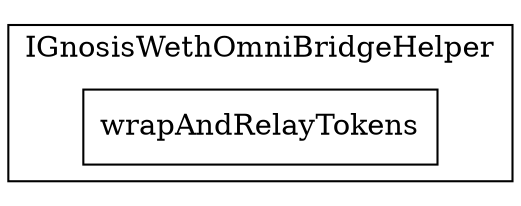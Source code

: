 strict digraph {
rankdir="LR"
node [shape=box]
subgraph cluster_28_IGnosisWethOmniBridgeHelper {
label = "IGnosisWethOmniBridgeHelper"
"28_wrapAndRelayTokens" [label="wrapAndRelayTokens"]
}subgraph cluster_solidity {
label = "[Solidity]"
}
}